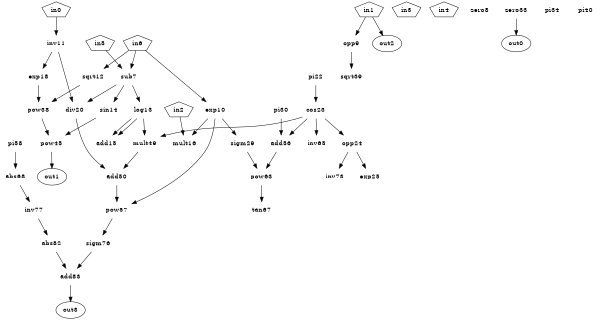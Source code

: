 digraph cgp {
	size = "4,4";
	in0 [shape=polygon,sides=5];
	in1 [shape=polygon,sides=5];
	in2 [shape=polygon,sides=5];
	in3 [shape=polygon,sides=5];
	in4 [shape=polygon,sides=5];
	in5 [shape=polygon,sides=5];
	in6 [shape=polygon,sides=5];
	sub7 [shape=none];	in5 -> sub7;
	in6 -> sub7;
	zero8 [shape=none];	opp9 [shape=none];	in1 -> opp9;
	exp10 [shape=none];	in6 -> exp10;
	inv11 [shape=none];	in0 -> inv11;
	sqrt12 [shape=none];	in6 -> sqrt12;
	log13 [shape=none];	sub7 -> log13;
	sin14 [shape=none];	sub7 -> sin14;
	add15 [shape=none];	log13 -> add15;
	log13 -> add15;
	mult16 [shape=none];	in2 -> mult16;
	exp10 -> mult16;
	exp18 [shape=none];	inv11 -> exp18;
	div20 [shape=none];	inv11 -> div20;
	sub7 -> div20;
	pi22 [shape=none];	cos23 [shape=none];	pi22 -> cos23;
	opp24 [shape=none];	cos23 -> opp24;
	exp25 [shape=none];	opp24 -> exp25;
	sigm29 [shape=none];	exp10 -> sigm29;
	pi30 [shape=none];	zero33 [shape=none];	pi34 [shape=none];	pow38 [shape=none];	sqrt12 -> pow38;
	exp18 -> pow38;
	sqrt39 [shape=none];	opp9 -> sqrt39;
	pi40 [shape=none];	pow45 [shape=none];	sin14 -> pow45;
	pow38 -> pow45;
	mult49 [shape=none];	log13 -> mult49;
	cos23 -> mult49;
	add50 [shape=none];	div20 -> add50;
	mult49 -> add50;
	add56 [shape=none];	pi30 -> add56;
	cos23 -> add56;
	pow57 [shape=none];	exp10 -> pow57;
	add50 -> pow57;
	pi58 [shape=none];	pow63 [shape=none];	sigm29 -> pow63;
	add56 -> pow63;
	inv65 [shape=none];	cos23 -> inv65;
	tan67 [shape=none];	pow63 -> tan67;
	abs68 [shape=none];	pi58 -> abs68;
	inv73 [shape=none];	opp24 -> inv73;
	sigm76 [shape=none];	pow57 -> sigm76;
	inv77 [shape=none];	abs68 -> inv77;
	abs82 [shape=none];	inv77 -> abs82;
	add83 [shape=none];	abs82 -> add83;
	sigm76 -> add83;
	zero33 -> out0;
	pow45 -> out1;
	in1 -> out2;
	add83 -> out3;
}
